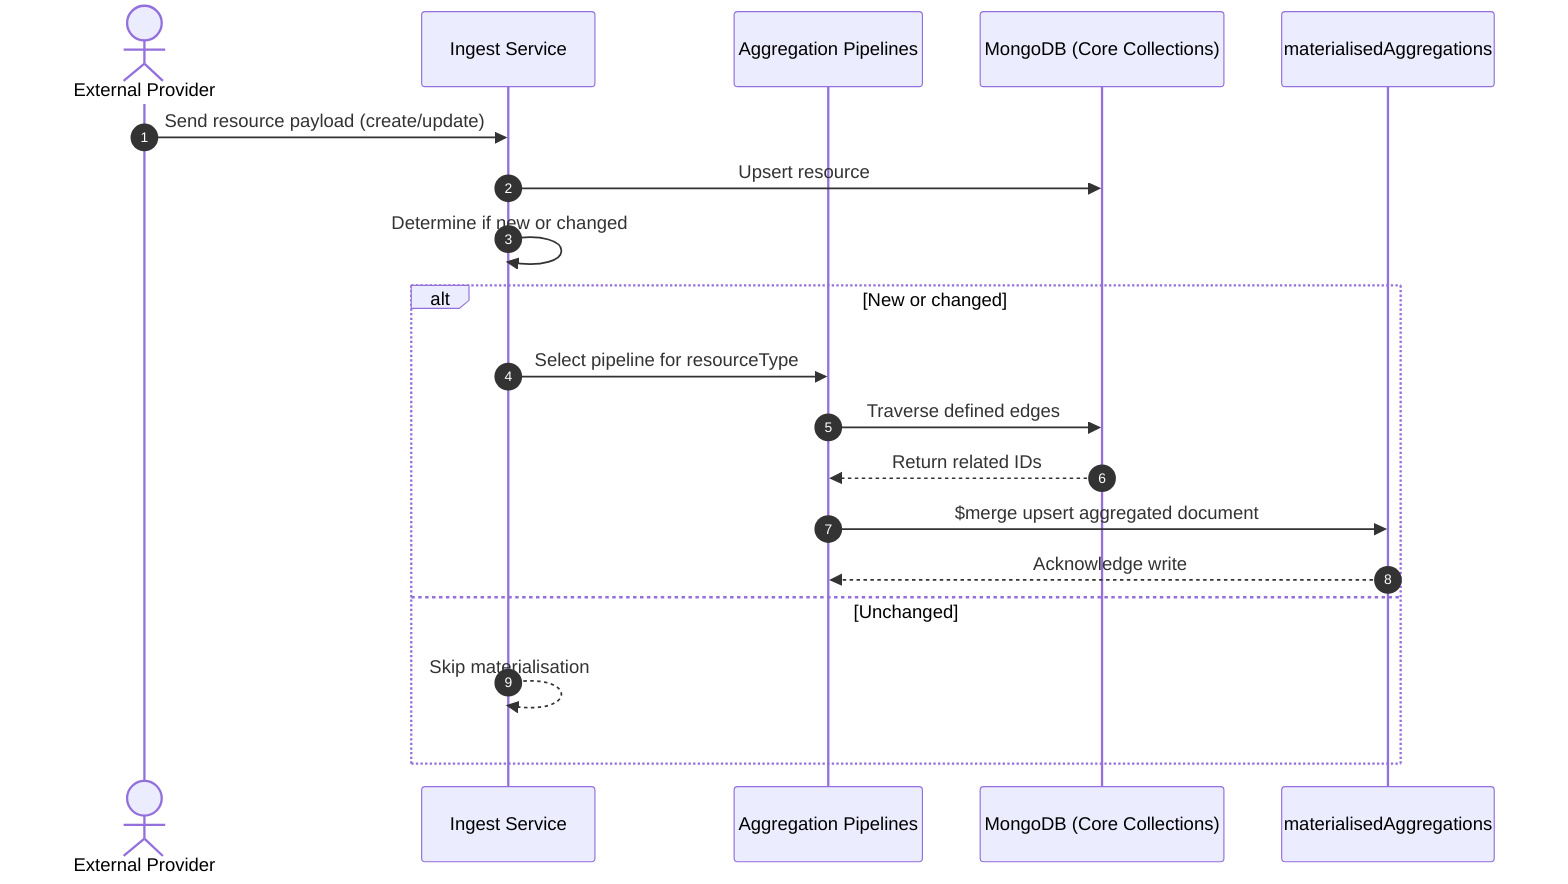 sequenceDiagram
  autonumber
  actor Provider as External Provider
  participant Ingest as Ingest Service
  participant Pipelines as Aggregation Pipelines
  participant Mongo as MongoDB (Core Collections)
  participant MatAgg as materialisedAggregations

  Provider->>Ingest: Send resource payload (create/update)
  Ingest->>Mongo: Upsert resource
  Ingest->>Ingest: Determine if new or changed
  alt New or changed
    Ingest->>Pipelines: Select pipeline for resourceType
    Pipelines->>Mongo: Traverse defined edges
    Mongo-->>Pipelines: Return related IDs
    Pipelines->>MatAgg: $merge upsert aggregated document
    MatAgg-->>Pipelines: Acknowledge write
  else Unchanged
    Ingest-->>Ingest: Skip materialisation
  end